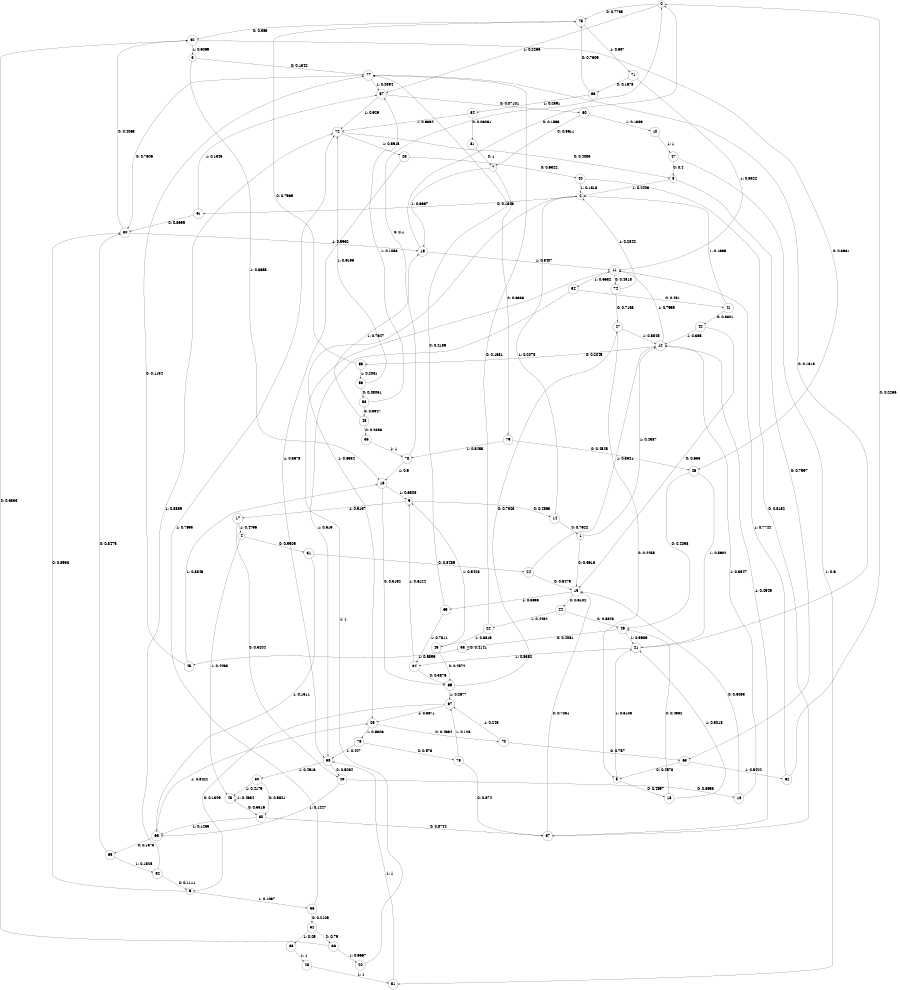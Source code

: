 digraph "ch2randomL10" {
size = "6,8.5";
ratio = "fill";
node [shape = circle];
node [fontsize = 24];
edge [fontsize = 24];
0 -> 75 [label = "0: 0.7735   "];
0 -> 57 [label = "1: 0.2265   "];
1 -> 15 [label = "0: 0.5613   "];
1 -> 12 [label = "1: 0.4387   "];
2 -> 61 [label = "0: 0.1646   "];
2 -> 25 [label = "1: 0.8354   "];
3 -> 77 [label = "0: 0.1342   "];
3 -> 16 [label = "1: 0.8658   "];
4 -> 31 [label = "0: 0.5505   "];
4 -> 43 [label = "1: 0.4495   "];
5 -> 18 [label = "0: 0.4897   "];
5 -> 21 [label = "1: 0.5103   "];
6 -> 80 [label = "0: 0.8933   "];
6 -> 55 [label = "1: 0.1067   "];
7 -> 79 [label = "0: 0.3333   "];
7 -> 19 [label = "1: 0.6667   "];
8 -> 63 [label = "0: 0.7597   "];
8 -> 2 [label = "1: 0.2403   "];
9 -> 14 [label = "0: 0.4863   "];
9 -> 17 [label = "1: 0.5137   "];
10 -> 47 [label = "1: 1        "];
11 -> 74 [label = "0: 0.4318   "];
11 -> 54 [label = "1: 0.5682   "];
12 -> 59 [label = "0: 0.2045   "];
12 -> 11 [label = "1: 0.7955   "];
13 -> 15 [label = "0: 0.6453   "];
13 -> 12 [label = "1: 0.3547   "];
14 -> 1 [label = "0: 0.7922   "];
14 -> 2 [label = "1: 0.2078   "];
15 -> 44 [label = "0: 0.6102   "];
15 -> 39 [label = "1: 0.3898   "];
16 -> 69 [label = "0: 0.3192   "];
16 -> 9 [label = "1: 0.6808   "];
17 -> 29 [label = "0: 0.5204   "];
17 -> 4 [label = "1: 0.4796   "];
18 -> 49 [label = "0: 0.4982   "];
18 -> 21 [label = "1: 0.5018   "];
19 -> 0 [label = "0: 0.1593   "];
19 -> 11 [label = "1: 0.8407   "];
20 -> 11 [label = "1: 1        "];
21 -> 77 [label = "0: 0.1618   "];
21 -> 34 [label = "1: 0.8382   "];
22 -> 77 [label = "0: 0.1681   "];
22 -> 46 [label = "1: 0.8319   "];
23 -> 40 [label = "0: 0.6322   "];
23 -> 58 [label = "1: 0.3678   "];
24 -> 15 [label = "0: 0.6479   "];
24 -> 12 [label = "1: 0.3521   "];
25 -> 70 [label = "0: 0.4694   "];
25 -> 76 [label = "1: 0.5306   "];
26 -> 49 [label = "0: 0.4098   "];
26 -> 21 [label = "1: 0.5902   "];
27 -> 5 [label = "0: 0.4455   "];
27 -> 12 [label = "1: 0.5545   "];
28 -> 51 [label = "1: 1        "];
29 -> 13 [label = "0: 0.8553   "];
29 -> 68 [label = "1: 0.1447   "];
30 -> 37 [label = "0: 0.8744   "];
30 -> 68 [label = "1: 0.1256   "];
31 -> 24 [label = "0: 0.8489   "];
31 -> 68 [label = "1: 0.1511   "];
32 -> 26 [label = "0: 0.3931   "];
32 -> 3 [label = "1: 0.6069   "];
33 -> 33 [label = "0: 0.4141   "];
33 -> 45 [label = "1: 0.5859   "];
34 -> 69 [label = "0: 0.3876   "];
34 -> 9 [label = "1: 0.6124   "];
35 -> 78 [label = "1: 1        "];
36 -> 32 [label = "0: 0.3333   "];
36 -> 20 [label = "1: 0.6667   "];
37 -> 15 [label = "0: 0.7051   "];
37 -> 12 [label = "1: 0.2949   "];
38 -> 28 [label = "1: 1        "];
39 -> 77 [label = "0: 0.2189   "];
39 -> 34 [label = "1: 0.7811   "];
40 -> 37 [label = "0: 0.8182   "];
40 -> 2 [label = "1: 0.1818   "];
41 -> 42 [label = "0: 0.8301   "];
41 -> 2 [label = "1: 0.1699   "];
42 -> 15 [label = "0: 0.635    "];
42 -> 12 [label = "1: 0.365    "];
43 -> 30 [label = "0: 0.5316   "];
43 -> 43 [label = "1: 0.4684   "];
44 -> 49 [label = "0: 0.5548   "];
44 -> 22 [label = "1: 0.4452   "];
45 -> 77 [label = "0: 0.1154   "];
45 -> 16 [label = "1: 0.8846   "];
46 -> 69 [label = "0: 0.4572   "];
46 -> 9 [label = "1: 0.5428   "];
47 -> 8 [label = "0: 0.4      "];
47 -> 51 [label = "1: 0.6      "];
48 -> 35 [label = "0: 0.2353   "];
48 -> 19 [label = "1: 0.7647   "];
49 -> 33 [label = "0: 0.4061   "];
49 -> 21 [label = "1: 0.5939   "];
50 -> 30 [label = "0: 0.5821   "];
50 -> 43 [label = "1: 0.4179   "];
51 -> 58 [label = "1: 1        "];
52 -> 36 [label = "0: 0.75     "];
52 -> 38 [label = "1: 0.25     "];
53 -> 48 [label = "0: 0.8947   "];
53 -> 57 [label = "1: 0.1053   "];
54 -> 41 [label = "0: 0.481    "];
54 -> 58 [label = "1: 0.519    "];
55 -> 52 [label = "0: 0.2105   "];
55 -> 72 [label = "1: 0.7895   "];
56 -> 53 [label = "0: 0.08051  "];
56 -> 72 [label = "1: 0.9195   "];
57 -> 60 [label = "0: 0.07101  "];
57 -> 72 [label = "1: 0.929    "];
58 -> 29 [label = "0: 0.5084   "];
58 -> 50 [label = "1: 0.4916   "];
59 -> 75 [label = "0: 0.7969   "];
59 -> 56 [label = "1: 0.2031   "];
60 -> 7 [label = "0: 0.8611   "];
60 -> 10 [label = "1: 0.1389   "];
61 -> 80 [label = "0: 0.8655   "];
61 -> 57 [label = "1: 0.1345   "];
62 -> 0 [label = "0: 0.2256   "];
62 -> 11 [label = "1: 0.7744   "];
63 -> 5 [label = "0: 0.4578   "];
63 -> 62 [label = "1: 0.5422   "];
64 -> 81 [label = "0: 0.06061  "];
64 -> 72 [label = "1: 0.9394   "];
65 -> 80 [label = "0: 0.8475   "];
65 -> 82 [label = "1: 0.1525   "];
66 -> 75 [label = "0: 0.7609   "];
66 -> 64 [label = "1: 0.2391   "];
67 -> 6 [label = "0: 0.1329   "];
67 -> 25 [label = "1: 0.8671   "];
68 -> 65 [label = "0: 0.1578   "];
68 -> 25 [label = "1: 0.8422   "];
69 -> 27 [label = "0: 0.7323   "];
69 -> 67 [label = "1: 0.2677   "];
70 -> 63 [label = "0: 0.757    "];
70 -> 67 [label = "1: 0.243    "];
71 -> 66 [label = "0: 0.1678   "];
71 -> 11 [label = "1: 0.8322   "];
72 -> 8 [label = "0: 0.4085   "];
72 -> 23 [label = "1: 0.5915   "];
73 -> 37 [label = "0: 0.874    "];
73 -> 67 [label = "1: 0.126    "];
74 -> 27 [label = "0: 0.7158   "];
74 -> 2 [label = "1: 0.2842   "];
75 -> 32 [label = "0: 0.363    "];
75 -> 71 [label = "1: 0.637    "];
76 -> 73 [label = "0: 0.573    "];
76 -> 58 [label = "1: 0.427    "];
77 -> 80 [label = "0: 0.7606   "];
77 -> 57 [label = "1: 0.2394   "];
78 -> 0 [label = "0: 0.1      "];
78 -> 16 [label = "1: 0.9      "];
79 -> 26 [label = "0: 0.4545   "];
79 -> 78 [label = "1: 0.5455   "];
80 -> 32 [label = "0: 0.4068   "];
80 -> 19 [label = "1: 0.5932   "];
81 -> 7 [label = "0: 1        "];
82 -> 6 [label = "0: 0.1111   "];
82 -> 72 [label = "1: 0.8889   "];
}